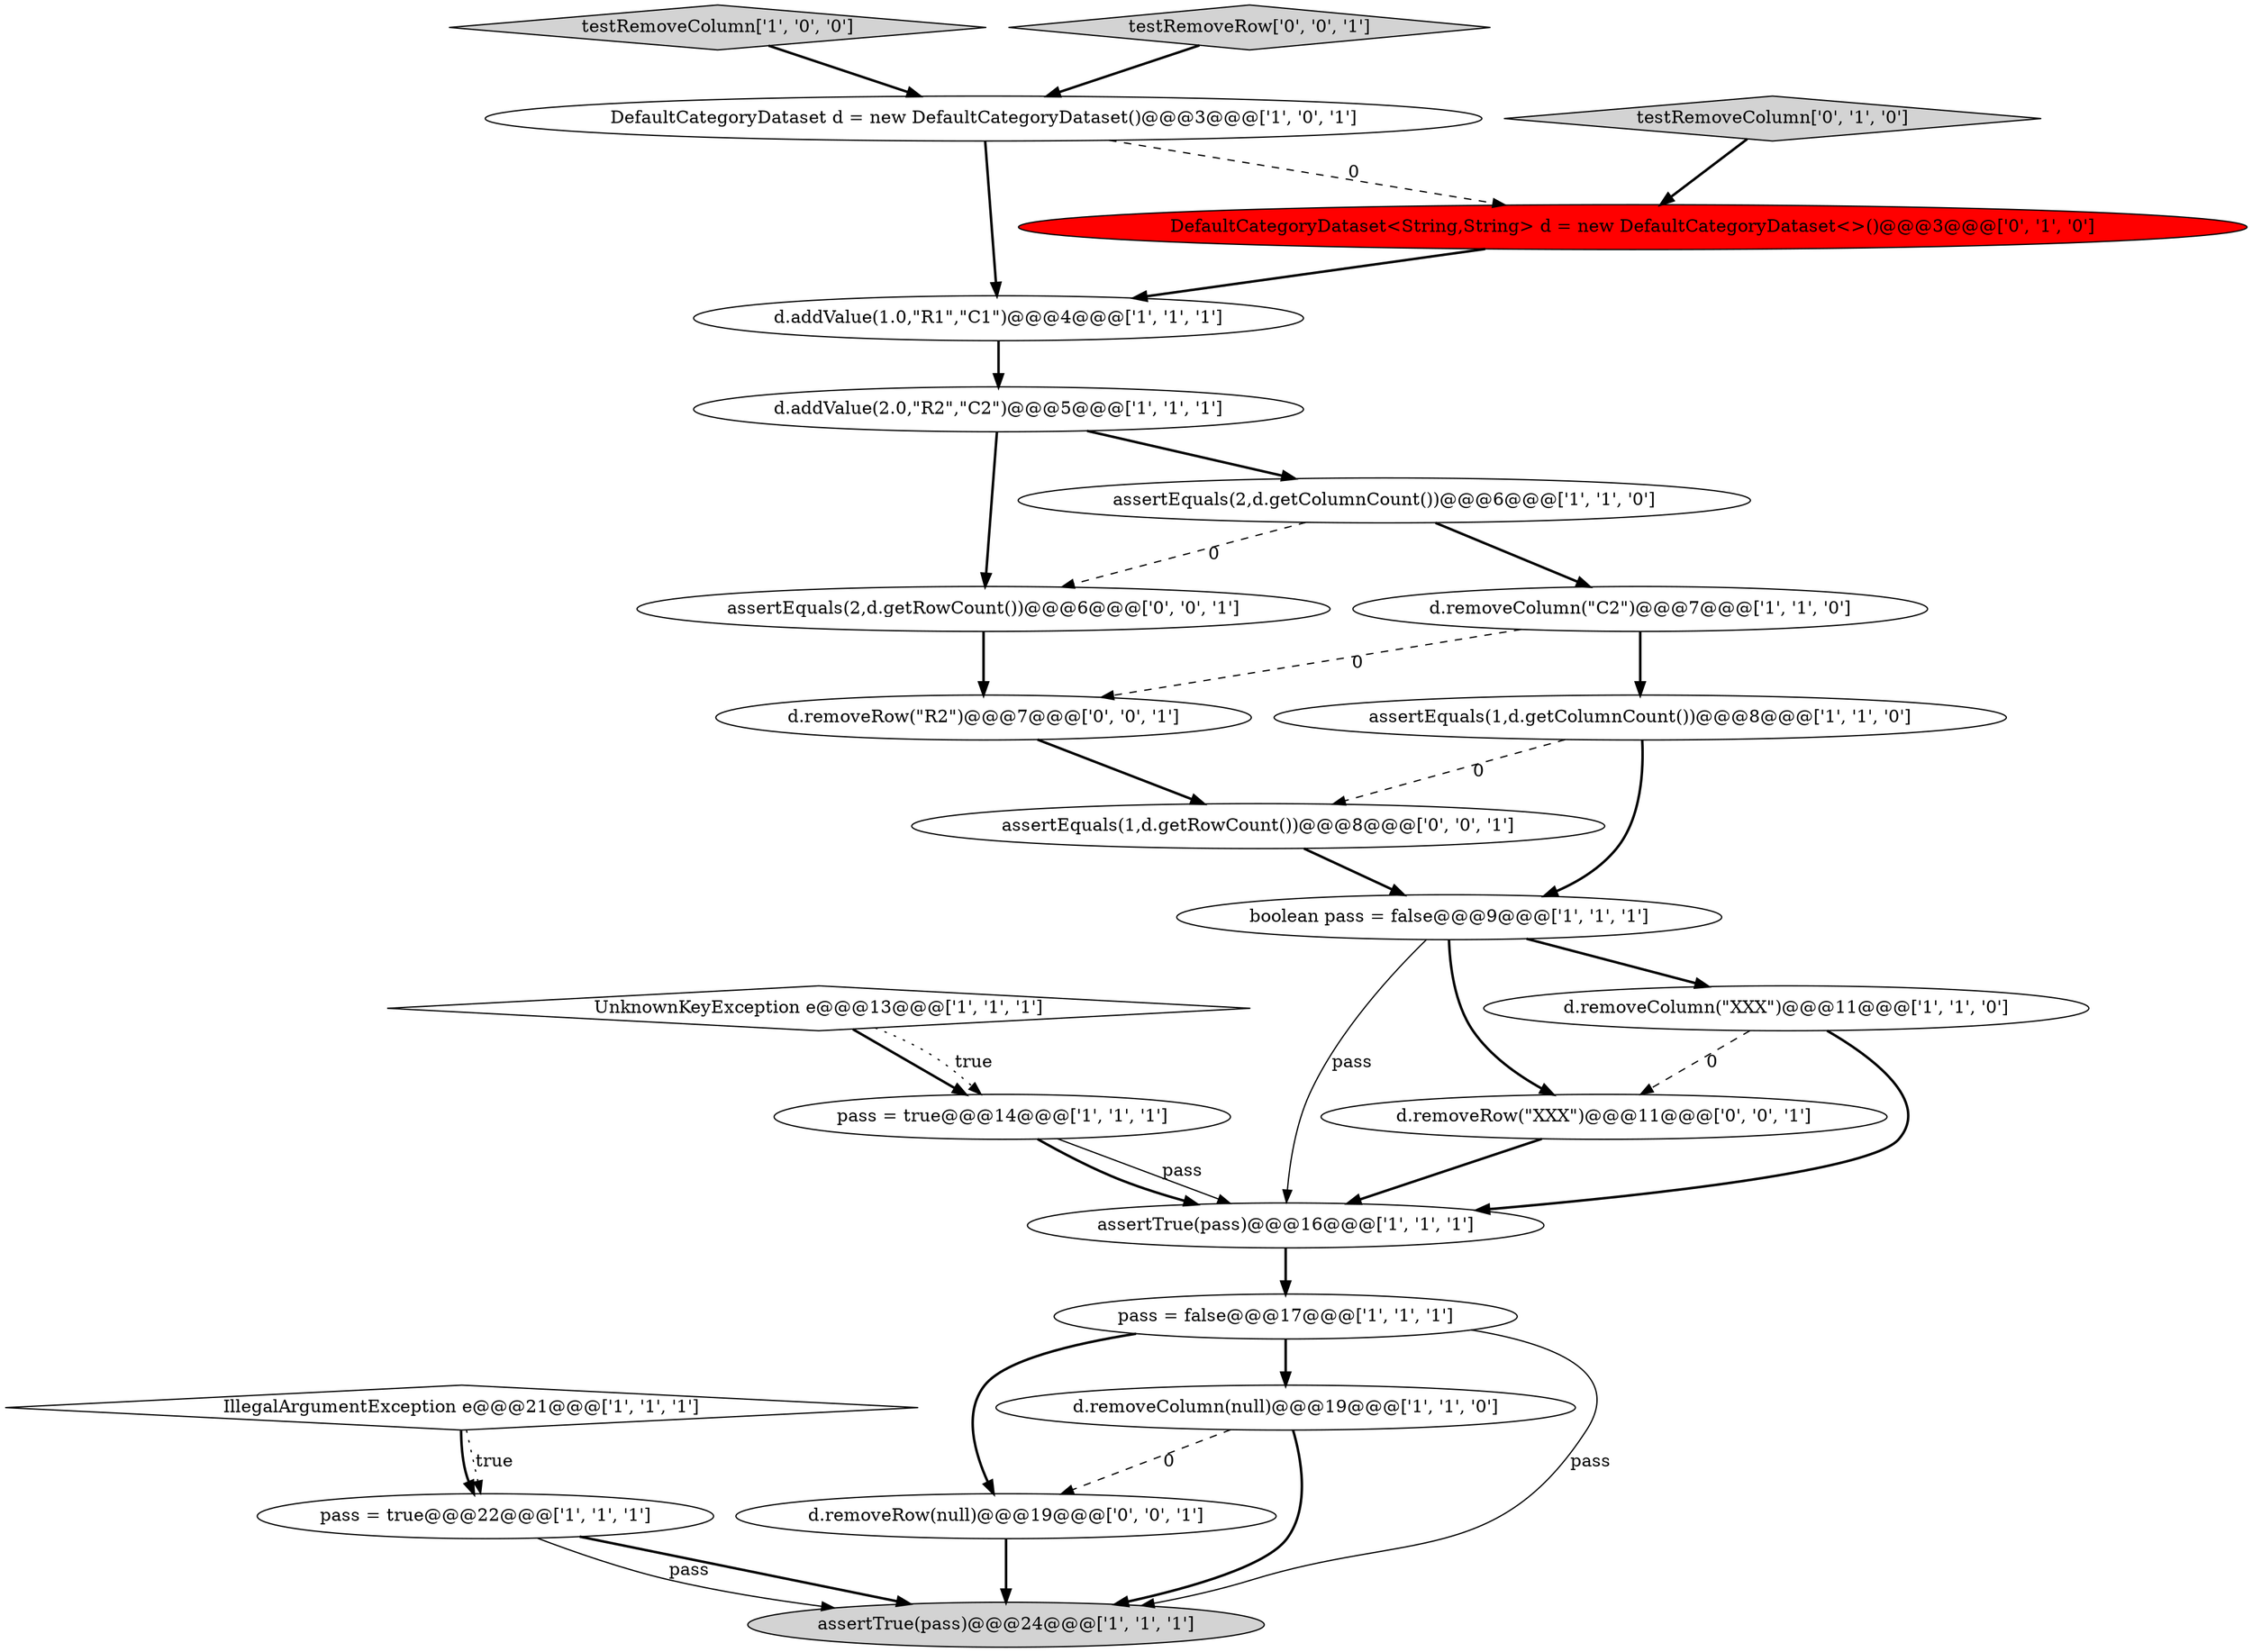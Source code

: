digraph {
17 [style = filled, label = "DefaultCategoryDataset<String,String> d = new DefaultCategoryDataset<>()@@@3@@@['0', '1', '0']", fillcolor = red, shape = ellipse image = "AAA1AAABBB2BBB"];
8 [style = filled, label = "assertTrue(pass)@@@16@@@['1', '1', '1']", fillcolor = white, shape = ellipse image = "AAA0AAABBB1BBB"];
15 [style = filled, label = "pass = true@@@22@@@['1', '1', '1']", fillcolor = white, shape = ellipse image = "AAA0AAABBB1BBB"];
4 [style = filled, label = "testRemoveColumn['1', '0', '0']", fillcolor = lightgray, shape = diamond image = "AAA0AAABBB1BBB"];
1 [style = filled, label = "d.removeColumn(null)@@@19@@@['1', '1', '0']", fillcolor = white, shape = ellipse image = "AAA0AAABBB1BBB"];
23 [style = filled, label = "d.removeRow(\"R2\")@@@7@@@['0', '0', '1']", fillcolor = white, shape = ellipse image = "AAA0AAABBB3BBB"];
6 [style = filled, label = "DefaultCategoryDataset d = new DefaultCategoryDataset()@@@3@@@['1', '0', '1']", fillcolor = white, shape = ellipse image = "AAA0AAABBB1BBB"];
14 [style = filled, label = "pass = true@@@14@@@['1', '1', '1']", fillcolor = white, shape = ellipse image = "AAA0AAABBB1BBB"];
22 [style = filled, label = "d.removeRow(null)@@@19@@@['0', '0', '1']", fillcolor = white, shape = ellipse image = "AAA0AAABBB3BBB"];
20 [style = filled, label = "d.removeRow(\"XXX\")@@@11@@@['0', '0', '1']", fillcolor = white, shape = ellipse image = "AAA0AAABBB3BBB"];
9 [style = filled, label = "IllegalArgumentException e@@@21@@@['1', '1', '1']", fillcolor = white, shape = diamond image = "AAA0AAABBB1BBB"];
18 [style = filled, label = "testRemoveColumn['0', '1', '0']", fillcolor = lightgray, shape = diamond image = "AAA0AAABBB2BBB"];
19 [style = filled, label = "testRemoveRow['0', '0', '1']", fillcolor = lightgray, shape = diamond image = "AAA0AAABBB3BBB"];
3 [style = filled, label = "UnknownKeyException e@@@13@@@['1', '1', '1']", fillcolor = white, shape = diamond image = "AAA0AAABBB1BBB"];
24 [style = filled, label = "assertEquals(2,d.getRowCount())@@@6@@@['0', '0', '1']", fillcolor = white, shape = ellipse image = "AAA0AAABBB3BBB"];
13 [style = filled, label = "d.removeColumn(\"XXX\")@@@11@@@['1', '1', '0']", fillcolor = white, shape = ellipse image = "AAA0AAABBB1BBB"];
11 [style = filled, label = "pass = false@@@17@@@['1', '1', '1']", fillcolor = white, shape = ellipse image = "AAA0AAABBB1BBB"];
16 [style = filled, label = "d.addValue(1.0,\"R1\",\"C1\")@@@4@@@['1', '1', '1']", fillcolor = white, shape = ellipse image = "AAA0AAABBB1BBB"];
5 [style = filled, label = "d.removeColumn(\"C2\")@@@7@@@['1', '1', '0']", fillcolor = white, shape = ellipse image = "AAA0AAABBB1BBB"];
21 [style = filled, label = "assertEquals(1,d.getRowCount())@@@8@@@['0', '0', '1']", fillcolor = white, shape = ellipse image = "AAA0AAABBB3BBB"];
0 [style = filled, label = "boolean pass = false@@@9@@@['1', '1', '1']", fillcolor = white, shape = ellipse image = "AAA0AAABBB1BBB"];
2 [style = filled, label = "assertEquals(1,d.getColumnCount())@@@8@@@['1', '1', '0']", fillcolor = white, shape = ellipse image = "AAA0AAABBB1BBB"];
12 [style = filled, label = "d.addValue(2.0,\"R2\",\"C2\")@@@5@@@['1', '1', '1']", fillcolor = white, shape = ellipse image = "AAA0AAABBB1BBB"];
7 [style = filled, label = "assertEquals(2,d.getColumnCount())@@@6@@@['1', '1', '0']", fillcolor = white, shape = ellipse image = "AAA0AAABBB1BBB"];
10 [style = filled, label = "assertTrue(pass)@@@24@@@['1', '1', '1']", fillcolor = lightgray, shape = ellipse image = "AAA0AAABBB1BBB"];
15->10 [style = bold, label=""];
0->13 [style = bold, label=""];
21->0 [style = bold, label=""];
11->1 [style = bold, label=""];
4->6 [style = bold, label=""];
0->8 [style = solid, label="pass"];
5->23 [style = dashed, label="0"];
13->20 [style = dashed, label="0"];
3->14 [style = bold, label=""];
18->17 [style = bold, label=""];
14->8 [style = solid, label="pass"];
6->17 [style = dashed, label="0"];
12->24 [style = bold, label=""];
19->6 [style = bold, label=""];
12->7 [style = bold, label=""];
3->14 [style = dotted, label="true"];
1->22 [style = dashed, label="0"];
15->10 [style = solid, label="pass"];
5->2 [style = bold, label=""];
7->5 [style = bold, label=""];
2->0 [style = bold, label=""];
20->8 [style = bold, label=""];
11->10 [style = solid, label="pass"];
23->21 [style = bold, label=""];
2->21 [style = dashed, label="0"];
7->24 [style = dashed, label="0"];
6->16 [style = bold, label=""];
9->15 [style = bold, label=""];
22->10 [style = bold, label=""];
11->22 [style = bold, label=""];
0->20 [style = bold, label=""];
9->15 [style = dotted, label="true"];
14->8 [style = bold, label=""];
13->8 [style = bold, label=""];
1->10 [style = bold, label=""];
8->11 [style = bold, label=""];
16->12 [style = bold, label=""];
17->16 [style = bold, label=""];
24->23 [style = bold, label=""];
}
